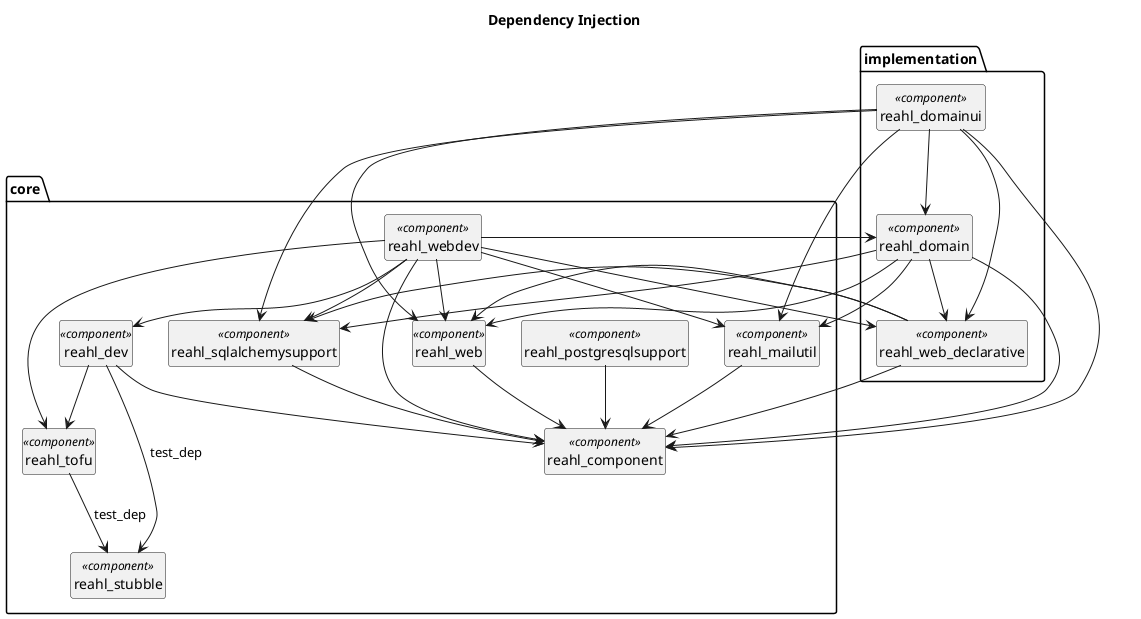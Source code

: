 @startuml

title Dependency Injection

hide members
hide circle

package implementation{
class "reahl_domain" as reahl_domain <<component>>
class "reahl_domainui" as reahl_domainui <<component>>
class "reahl_web_declarative" as reahl_web_declarative <<component>>
}

package core{
class "reahl_component" as reahl_component <<component>>
class "reahl_mailutil" as reahl_mailutil <<component>>
class "reahl_web" as reahl_web <<component>>
class "reahl_dev" as reahl_dev <<component>>
class "reahl_webdev" as reahl_webdev <<component>>
class "reahl_sqlalchemysupport" as reahl_sqlalchemysupport <<component>>
class "reahl_tofu" as reahl_tofu <<component>>
class "reahl_stubble" as reahl_stubble <<component>>
class "reahl_postgresqlsupport" as reahl_postgresqlsupport <<component>>
}

reahl_domainui --> reahl_domain
reahl_domainui --> reahl_mailutil
reahl_domainui --> reahl_web_declarative
reahl_domainui --> reahl_web
reahl_domainui --> reahl_sqlalchemysupport
reahl_domainui --> reahl_component

reahl_domain --> reahl_web_declarative
reahl_domain --> reahl_sqlalchemysupport
reahl_domain --> reahl_mailutil
reahl_domain --> reahl_web
reahl_domain --> reahl_component

reahl_web_declarative --> reahl_web
reahl_web_declarative --> reahl_sqlalchemysupport
reahl_web_declarative --> reahl_component

reahl_webdev --> reahl_domain
reahl_webdev --> reahl_web_declarative
reahl_webdev --> reahl_sqlalchemysupport
reahl_webdev --> reahl_dev
reahl_webdev --> reahl_tofu
reahl_webdev --> reahl_web
reahl_webdev --> reahl_mailutil
reahl_webdev --> reahl_component

reahl_web --> reahl_component

reahl_dev --> reahl_component
reahl_dev --> reahl_tofu
reahl_dev --> reahl_stubble : test_dep

reahl_tofu --> reahl_stubble : test_dep

reahl_sqlalchemysupport --> reahl_component
reahl_postgresqlsupport --> reahl_component
reahl_mailutil --> reahl_component





@enduml
